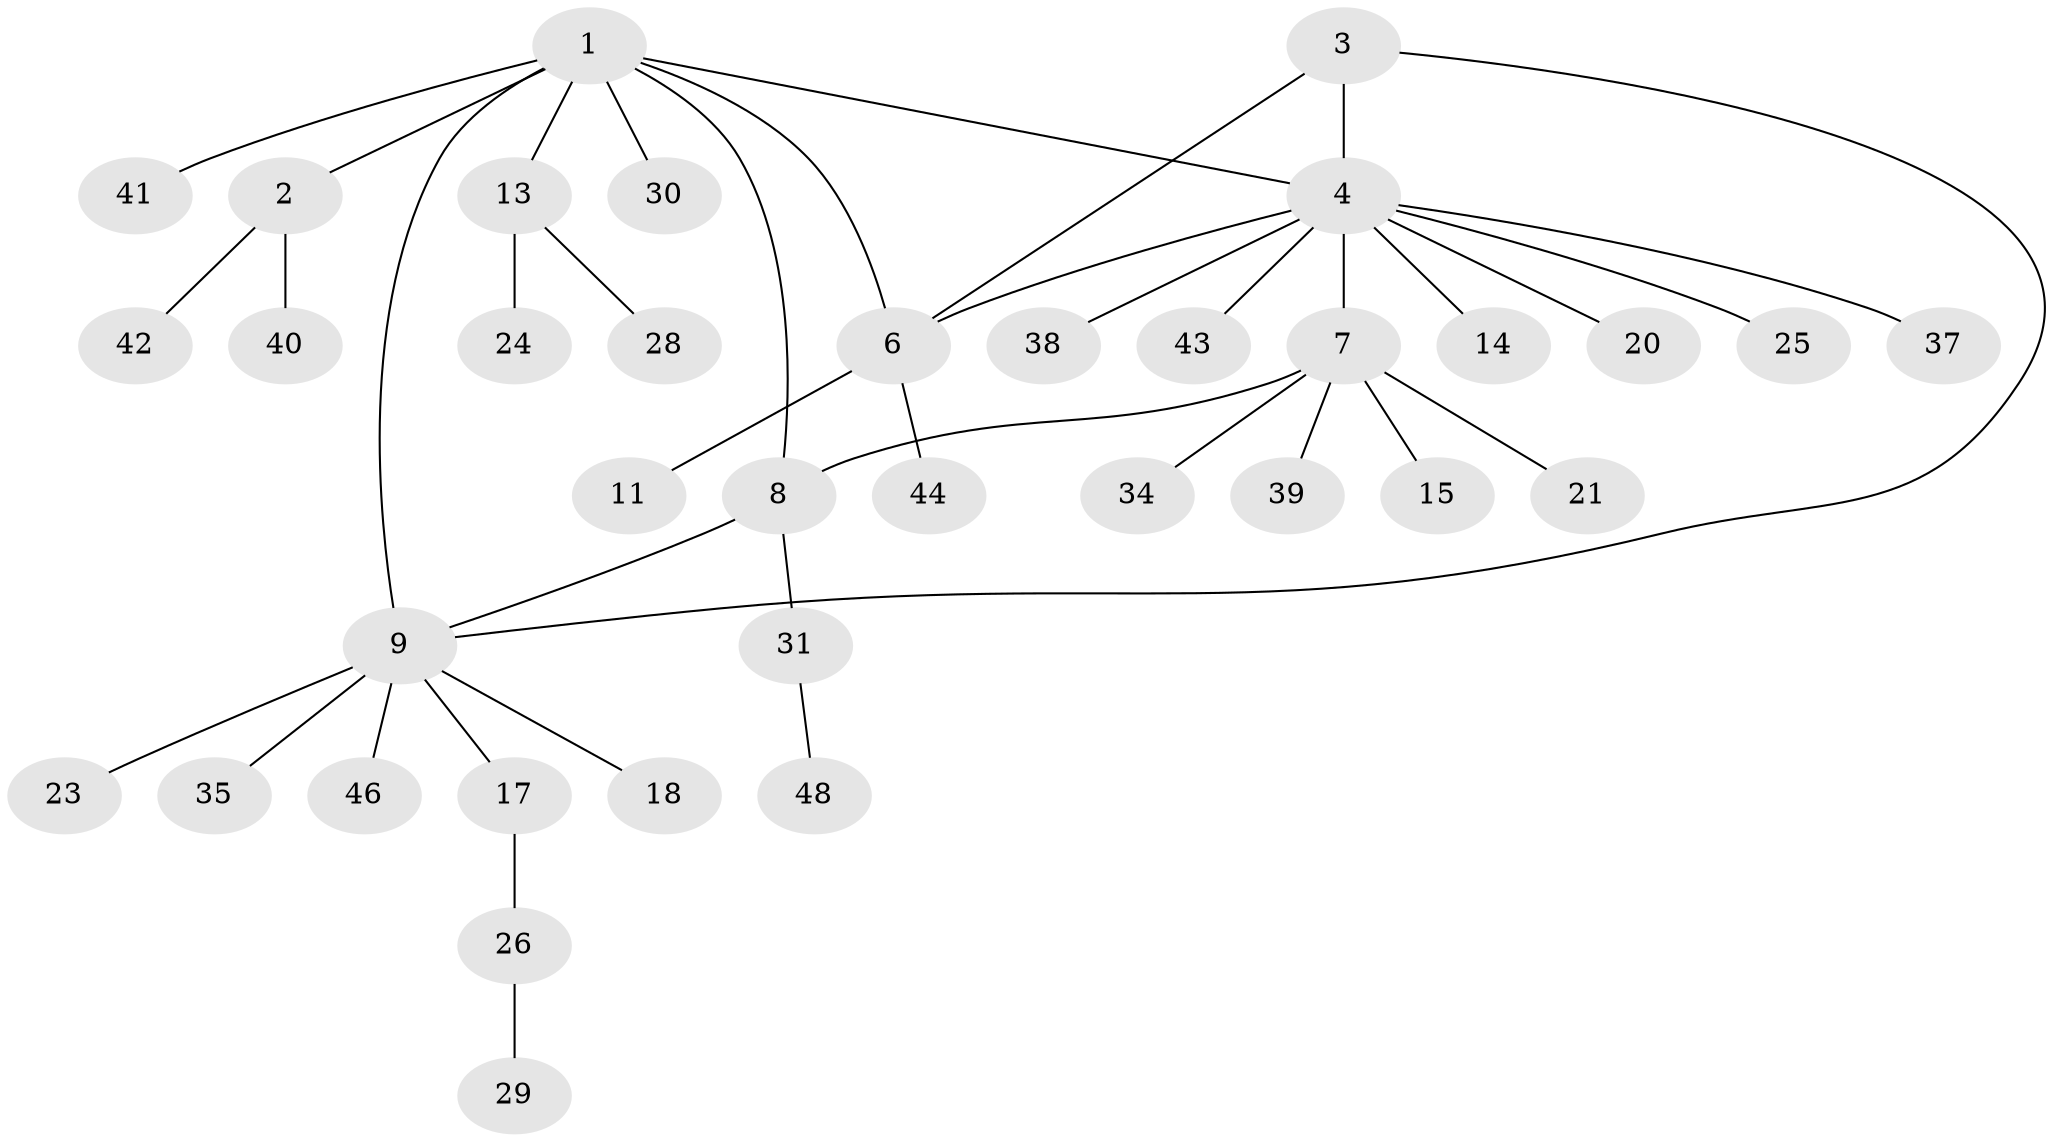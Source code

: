 // original degree distribution, {8: 0.020833333333333332, 3: 0.0625, 10: 0.020833333333333332, 4: 0.0625, 5: 0.020833333333333332, 7: 0.041666666666666664, 6: 0.020833333333333332, 1: 0.5833333333333334, 2: 0.16666666666666666}
// Generated by graph-tools (version 1.1) at 2025/42/03/06/25 10:42:13]
// undirected, 36 vertices, 40 edges
graph export_dot {
graph [start="1"]
  node [color=gray90,style=filled];
  1 [super="+5"];
  2 [super="+22"];
  3;
  4 [super="+19"];
  6 [super="+36"];
  7 [super="+12"];
  8 [super="+32"];
  9 [super="+10"];
  11;
  13 [super="+16"];
  14;
  15;
  17;
  18;
  20;
  21 [super="+47"];
  23;
  24;
  25 [super="+27"];
  26 [super="+45"];
  28;
  29;
  30;
  31 [super="+33"];
  34;
  35;
  37;
  38;
  39;
  40;
  41;
  42;
  43;
  44;
  46;
  48;
  1 -- 2;
  1 -- 4;
  1 -- 8 [weight=2];
  1 -- 9 [weight=2];
  1 -- 13;
  1 -- 30;
  1 -- 41;
  1 -- 6;
  2 -- 40;
  2 -- 42;
  3 -- 4;
  3 -- 6;
  3 -- 9;
  4 -- 7;
  4 -- 14;
  4 -- 20;
  4 -- 37;
  4 -- 38;
  4 -- 43;
  4 -- 25;
  4 -- 6;
  6 -- 11;
  6 -- 44;
  7 -- 8;
  7 -- 15;
  7 -- 21;
  7 -- 34;
  7 -- 39;
  8 -- 31;
  8 -- 9;
  9 -- 23;
  9 -- 35;
  9 -- 46;
  9 -- 18;
  9 -- 17;
  13 -- 24;
  13 -- 28;
  17 -- 26;
  26 -- 29;
  31 -- 48;
}
